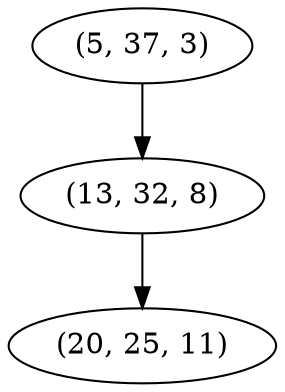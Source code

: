 digraph tree {
    "(5, 37, 3)";
    "(13, 32, 8)";
    "(20, 25, 11)";
    "(5, 37, 3)" -> "(13, 32, 8)";
    "(13, 32, 8)" -> "(20, 25, 11)";
}
